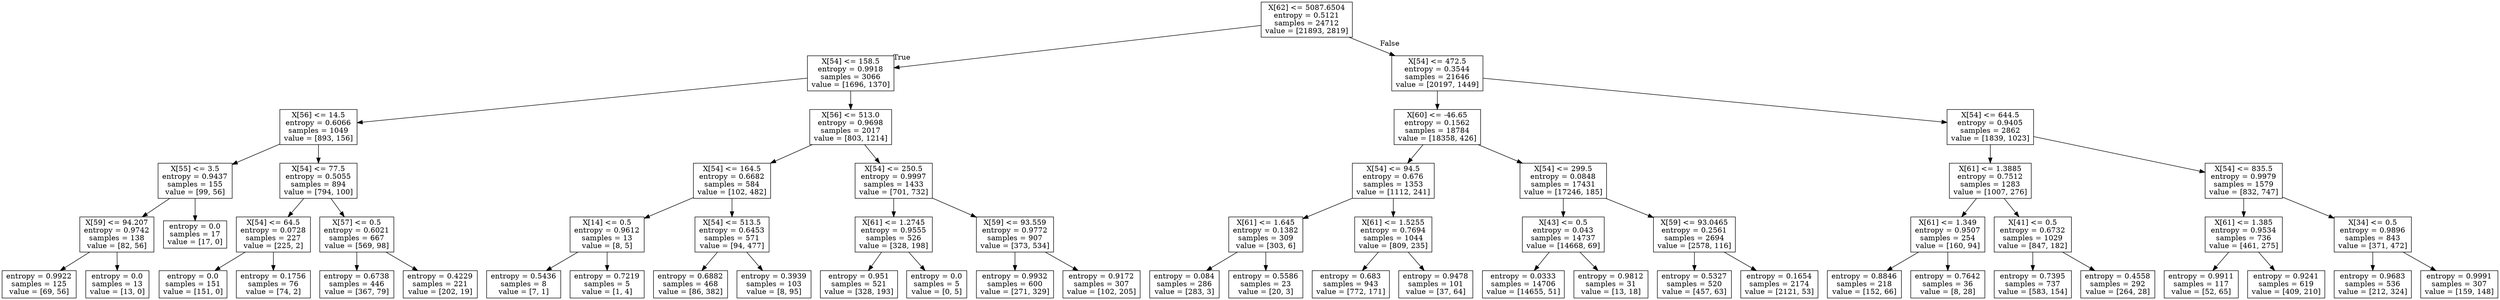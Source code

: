digraph Tree {
node [shape=box] ;
0 [label="X[62] <= 5087.6504\nentropy = 0.5121\nsamples = 24712\nvalue = [21893, 2819]"] ;
1 [label="X[54] <= 158.5\nentropy = 0.9918\nsamples = 3066\nvalue = [1696, 1370]"] ;
0 -> 1 [labeldistance=2.5, labelangle=45, headlabel="True"] ;
2 [label="X[56] <= 14.5\nentropy = 0.6066\nsamples = 1049\nvalue = [893, 156]"] ;
1 -> 2 ;
3 [label="X[55] <= 3.5\nentropy = 0.9437\nsamples = 155\nvalue = [99, 56]"] ;
2 -> 3 ;
4 [label="X[59] <= 94.207\nentropy = 0.9742\nsamples = 138\nvalue = [82, 56]"] ;
3 -> 4 ;
5 [label="entropy = 0.9922\nsamples = 125\nvalue = [69, 56]"] ;
4 -> 5 ;
6 [label="entropy = 0.0\nsamples = 13\nvalue = [13, 0]"] ;
4 -> 6 ;
7 [label="entropy = 0.0\nsamples = 17\nvalue = [17, 0]"] ;
3 -> 7 ;
8 [label="X[54] <= 77.5\nentropy = 0.5055\nsamples = 894\nvalue = [794, 100]"] ;
2 -> 8 ;
9 [label="X[54] <= 64.5\nentropy = 0.0728\nsamples = 227\nvalue = [225, 2]"] ;
8 -> 9 ;
10 [label="entropy = 0.0\nsamples = 151\nvalue = [151, 0]"] ;
9 -> 10 ;
11 [label="entropy = 0.1756\nsamples = 76\nvalue = [74, 2]"] ;
9 -> 11 ;
12 [label="X[57] <= 0.5\nentropy = 0.6021\nsamples = 667\nvalue = [569, 98]"] ;
8 -> 12 ;
13 [label="entropy = 0.6738\nsamples = 446\nvalue = [367, 79]"] ;
12 -> 13 ;
14 [label="entropy = 0.4229\nsamples = 221\nvalue = [202, 19]"] ;
12 -> 14 ;
15 [label="X[56] <= 513.0\nentropy = 0.9698\nsamples = 2017\nvalue = [803, 1214]"] ;
1 -> 15 ;
16 [label="X[54] <= 164.5\nentropy = 0.6682\nsamples = 584\nvalue = [102, 482]"] ;
15 -> 16 ;
17 [label="X[14] <= 0.5\nentropy = 0.9612\nsamples = 13\nvalue = [8, 5]"] ;
16 -> 17 ;
18 [label="entropy = 0.5436\nsamples = 8\nvalue = [7, 1]"] ;
17 -> 18 ;
19 [label="entropy = 0.7219\nsamples = 5\nvalue = [1, 4]"] ;
17 -> 19 ;
20 [label="X[54] <= 513.5\nentropy = 0.6453\nsamples = 571\nvalue = [94, 477]"] ;
16 -> 20 ;
21 [label="entropy = 0.6882\nsamples = 468\nvalue = [86, 382]"] ;
20 -> 21 ;
22 [label="entropy = 0.3939\nsamples = 103\nvalue = [8, 95]"] ;
20 -> 22 ;
23 [label="X[54] <= 250.5\nentropy = 0.9997\nsamples = 1433\nvalue = [701, 732]"] ;
15 -> 23 ;
24 [label="X[61] <= 1.2745\nentropy = 0.9555\nsamples = 526\nvalue = [328, 198]"] ;
23 -> 24 ;
25 [label="entropy = 0.951\nsamples = 521\nvalue = [328, 193]"] ;
24 -> 25 ;
26 [label="entropy = 0.0\nsamples = 5\nvalue = [0, 5]"] ;
24 -> 26 ;
27 [label="X[59] <= 93.559\nentropy = 0.9772\nsamples = 907\nvalue = [373, 534]"] ;
23 -> 27 ;
28 [label="entropy = 0.9932\nsamples = 600\nvalue = [271, 329]"] ;
27 -> 28 ;
29 [label="entropy = 0.9172\nsamples = 307\nvalue = [102, 205]"] ;
27 -> 29 ;
30 [label="X[54] <= 472.5\nentropy = 0.3544\nsamples = 21646\nvalue = [20197, 1449]"] ;
0 -> 30 [labeldistance=2.5, labelangle=-45, headlabel="False"] ;
31 [label="X[60] <= -46.65\nentropy = 0.1562\nsamples = 18784\nvalue = [18358, 426]"] ;
30 -> 31 ;
32 [label="X[54] <= 94.5\nentropy = 0.676\nsamples = 1353\nvalue = [1112, 241]"] ;
31 -> 32 ;
33 [label="X[61] <= 1.645\nentropy = 0.1382\nsamples = 309\nvalue = [303, 6]"] ;
32 -> 33 ;
34 [label="entropy = 0.084\nsamples = 286\nvalue = [283, 3]"] ;
33 -> 34 ;
35 [label="entropy = 0.5586\nsamples = 23\nvalue = [20, 3]"] ;
33 -> 35 ;
36 [label="X[61] <= 1.5255\nentropy = 0.7694\nsamples = 1044\nvalue = [809, 235]"] ;
32 -> 36 ;
37 [label="entropy = 0.683\nsamples = 943\nvalue = [772, 171]"] ;
36 -> 37 ;
38 [label="entropy = 0.9478\nsamples = 101\nvalue = [37, 64]"] ;
36 -> 38 ;
39 [label="X[54] <= 299.5\nentropy = 0.0848\nsamples = 17431\nvalue = [17246, 185]"] ;
31 -> 39 ;
40 [label="X[43] <= 0.5\nentropy = 0.043\nsamples = 14737\nvalue = [14668, 69]"] ;
39 -> 40 ;
41 [label="entropy = 0.0333\nsamples = 14706\nvalue = [14655, 51]"] ;
40 -> 41 ;
42 [label="entropy = 0.9812\nsamples = 31\nvalue = [13, 18]"] ;
40 -> 42 ;
43 [label="X[59] <= 93.0465\nentropy = 0.2561\nsamples = 2694\nvalue = [2578, 116]"] ;
39 -> 43 ;
44 [label="entropy = 0.5327\nsamples = 520\nvalue = [457, 63]"] ;
43 -> 44 ;
45 [label="entropy = 0.1654\nsamples = 2174\nvalue = [2121, 53]"] ;
43 -> 45 ;
46 [label="X[54] <= 644.5\nentropy = 0.9405\nsamples = 2862\nvalue = [1839, 1023]"] ;
30 -> 46 ;
47 [label="X[61] <= 1.3885\nentropy = 0.7512\nsamples = 1283\nvalue = [1007, 276]"] ;
46 -> 47 ;
48 [label="X[61] <= 1.349\nentropy = 0.9507\nsamples = 254\nvalue = [160, 94]"] ;
47 -> 48 ;
49 [label="entropy = 0.8846\nsamples = 218\nvalue = [152, 66]"] ;
48 -> 49 ;
50 [label="entropy = 0.7642\nsamples = 36\nvalue = [8, 28]"] ;
48 -> 50 ;
51 [label="X[41] <= 0.5\nentropy = 0.6732\nsamples = 1029\nvalue = [847, 182]"] ;
47 -> 51 ;
52 [label="entropy = 0.7395\nsamples = 737\nvalue = [583, 154]"] ;
51 -> 52 ;
53 [label="entropy = 0.4558\nsamples = 292\nvalue = [264, 28]"] ;
51 -> 53 ;
54 [label="X[54] <= 835.5\nentropy = 0.9979\nsamples = 1579\nvalue = [832, 747]"] ;
46 -> 54 ;
55 [label="X[61] <= 1.385\nentropy = 0.9534\nsamples = 736\nvalue = [461, 275]"] ;
54 -> 55 ;
56 [label="entropy = 0.9911\nsamples = 117\nvalue = [52, 65]"] ;
55 -> 56 ;
57 [label="entropy = 0.9241\nsamples = 619\nvalue = [409, 210]"] ;
55 -> 57 ;
58 [label="X[34] <= 0.5\nentropy = 0.9896\nsamples = 843\nvalue = [371, 472]"] ;
54 -> 58 ;
59 [label="entropy = 0.9683\nsamples = 536\nvalue = [212, 324]"] ;
58 -> 59 ;
60 [label="entropy = 0.9991\nsamples = 307\nvalue = [159, 148]"] ;
58 -> 60 ;
}